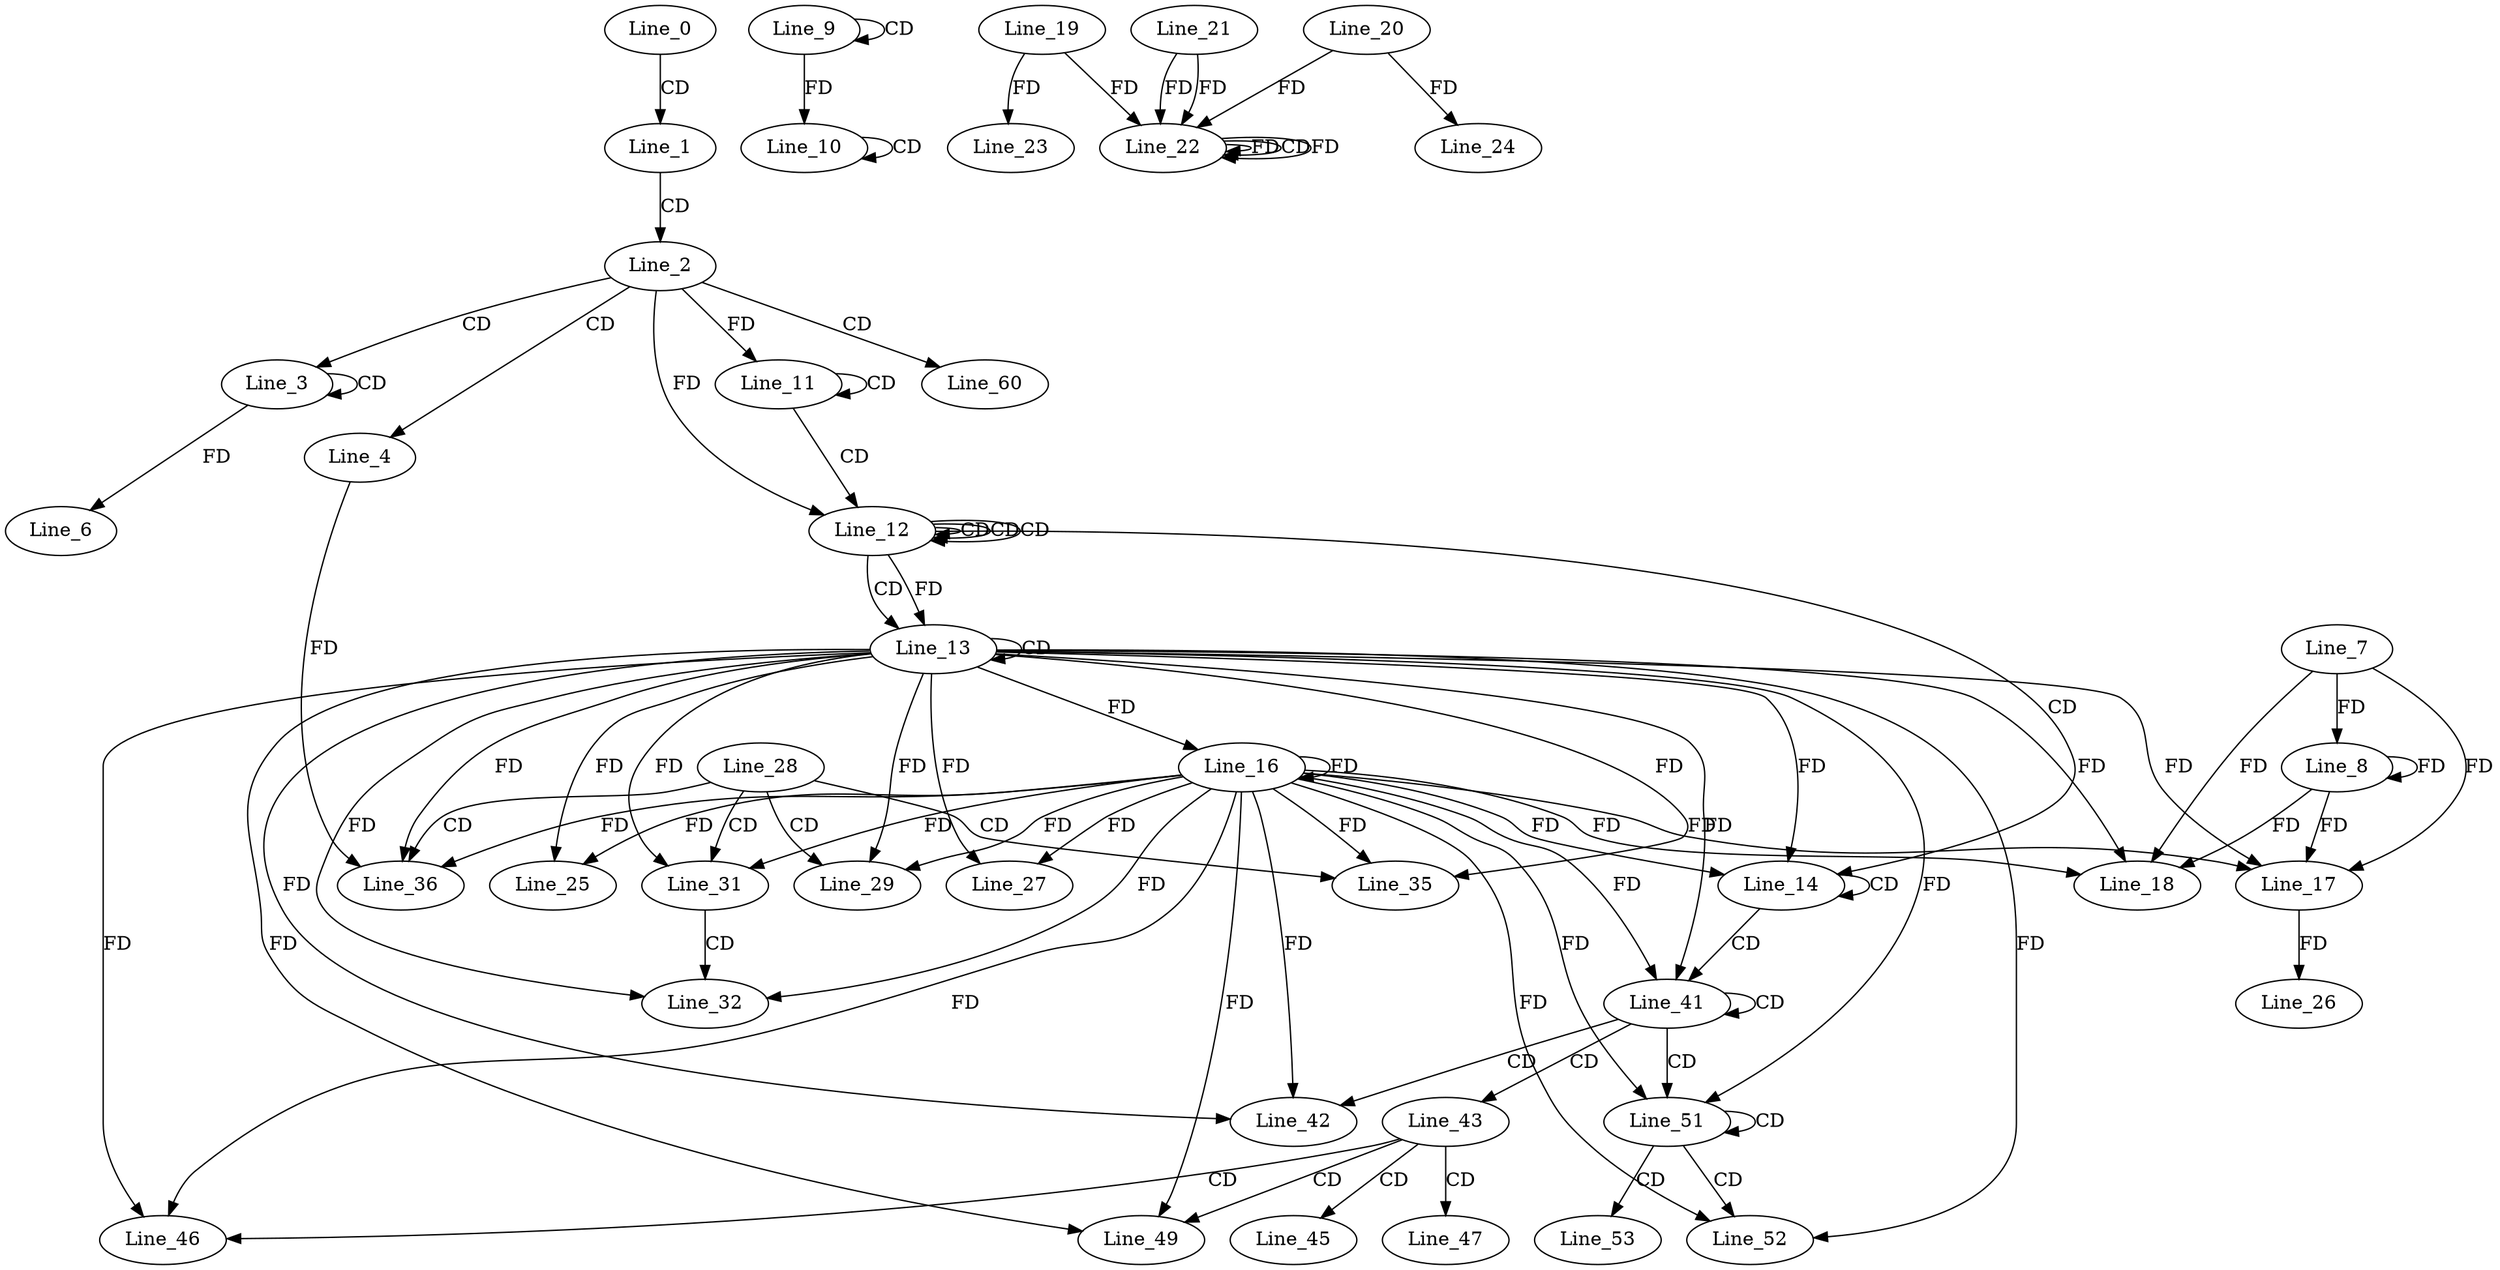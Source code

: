 digraph G {
  Line_0;
  Line_1;
  Line_2;
  Line_3;
  Line_3;
  Line_4;
  Line_6;
  Line_7;
  Line_8;
  Line_8;
  Line_9;
  Line_9;
  Line_10;
  Line_10;
  Line_11;
  Line_11;
  Line_11;
  Line_12;
  Line_12;
  Line_12;
  Line_12;
  Line_13;
  Line_13;
  Line_14;
  Line_14;
  Line_14;
  Line_16;
  Line_16;
  Line_17;
  Line_17;
  Line_18;
  Line_18;
  Line_22;
  Line_21;
  Line_22;
  Line_19;
  Line_22;
  Line_22;
  Line_20;
  Line_23;
  Line_24;
  Line_25;
  Line_17;
  Line_26;
  Line_27;
  Line_28;
  Line_29;
  Line_31;
  Line_31;
  Line_32;
  Line_35;
  Line_36;
  Line_41;
  Line_41;
  Line_41;
  Line_42;
  Line_43;
  Line_45;
  Line_46;
  Line_46;
  Line_47;
  Line_49;
  Line_49;
  Line_51;
  Line_51;
  Line_51;
  Line_52;
  Line_53;
  Line_60;
  Line_0 -> Line_1 [ label="CD" ];
  Line_1 -> Line_2 [ label="CD" ];
  Line_2 -> Line_3 [ label="CD" ];
  Line_3 -> Line_3 [ label="CD" ];
  Line_2 -> Line_4 [ label="CD" ];
  Line_3 -> Line_6 [ label="FD" ];
  Line_7 -> Line_8 [ label="FD" ];
  Line_8 -> Line_8 [ label="FD" ];
  Line_9 -> Line_9 [ label="CD" ];
  Line_10 -> Line_10 [ label="CD" ];
  Line_9 -> Line_10 [ label="FD" ];
  Line_11 -> Line_11 [ label="CD" ];
  Line_2 -> Line_11 [ label="FD" ];
  Line_11 -> Line_12 [ label="CD" ];
  Line_12 -> Line_12 [ label="CD" ];
  Line_12 -> Line_12 [ label="CD" ];
  Line_12 -> Line_12 [ label="CD" ];
  Line_2 -> Line_12 [ label="FD" ];
  Line_12 -> Line_13 [ label="CD" ];
  Line_13 -> Line_13 [ label="CD" ];
  Line_12 -> Line_13 [ label="FD" ];
  Line_12 -> Line_14 [ label="CD" ];
  Line_14 -> Line_14 [ label="CD" ];
  Line_13 -> Line_14 [ label="FD" ];
  Line_13 -> Line_16 [ label="FD" ];
  Line_16 -> Line_16 [ label="FD" ];
  Line_7 -> Line_17 [ label="FD" ];
  Line_8 -> Line_17 [ label="FD" ];
  Line_13 -> Line_17 [ label="FD" ];
  Line_16 -> Line_17 [ label="FD" ];
  Line_7 -> Line_18 [ label="FD" ];
  Line_8 -> Line_18 [ label="FD" ];
  Line_13 -> Line_18 [ label="FD" ];
  Line_16 -> Line_18 [ label="FD" ];
  Line_22 -> Line_22 [ label="FD" ];
  Line_21 -> Line_22 [ label="FD" ];
  Line_19 -> Line_22 [ label="FD" ];
  Line_22 -> Line_22 [ label="CD" ];
  Line_20 -> Line_22 [ label="FD" ];
  Line_22 -> Line_22 [ label="FD" ];
  Line_21 -> Line_22 [ label="FD" ];
  Line_19 -> Line_23 [ label="FD" ];
  Line_20 -> Line_24 [ label="FD" ];
  Line_13 -> Line_25 [ label="FD" ];
  Line_16 -> Line_25 [ label="FD" ];
  Line_17 -> Line_26 [ label="FD" ];
  Line_13 -> Line_27 [ label="FD" ];
  Line_16 -> Line_27 [ label="FD" ];
  Line_28 -> Line_29 [ label="CD" ];
  Line_13 -> Line_29 [ label="FD" ];
  Line_16 -> Line_29 [ label="FD" ];
  Line_28 -> Line_31 [ label="CD" ];
  Line_13 -> Line_31 [ label="FD" ];
  Line_16 -> Line_31 [ label="FD" ];
  Line_31 -> Line_32 [ label="CD" ];
  Line_13 -> Line_32 [ label="FD" ];
  Line_16 -> Line_32 [ label="FD" ];
  Line_28 -> Line_35 [ label="CD" ];
  Line_13 -> Line_35 [ label="FD" ];
  Line_16 -> Line_35 [ label="FD" ];
  Line_28 -> Line_36 [ label="CD" ];
  Line_4 -> Line_36 [ label="FD" ];
  Line_13 -> Line_36 [ label="FD" ];
  Line_16 -> Line_36 [ label="FD" ];
  Line_14 -> Line_41 [ label="CD" ];
  Line_41 -> Line_41 [ label="CD" ];
  Line_13 -> Line_41 [ label="FD" ];
  Line_16 -> Line_41 [ label="FD" ];
  Line_41 -> Line_42 [ label="CD" ];
  Line_13 -> Line_42 [ label="FD" ];
  Line_16 -> Line_42 [ label="FD" ];
  Line_41 -> Line_43 [ label="CD" ];
  Line_43 -> Line_45 [ label="CD" ];
  Line_43 -> Line_46 [ label="CD" ];
  Line_13 -> Line_46 [ label="FD" ];
  Line_16 -> Line_46 [ label="FD" ];
  Line_43 -> Line_47 [ label="CD" ];
  Line_43 -> Line_49 [ label="CD" ];
  Line_13 -> Line_49 [ label="FD" ];
  Line_16 -> Line_49 [ label="FD" ];
  Line_41 -> Line_51 [ label="CD" ];
  Line_51 -> Line_51 [ label="CD" ];
  Line_13 -> Line_51 [ label="FD" ];
  Line_16 -> Line_51 [ label="FD" ];
  Line_51 -> Line_52 [ label="CD" ];
  Line_13 -> Line_52 [ label="FD" ];
  Line_16 -> Line_52 [ label="FD" ];
  Line_51 -> Line_53 [ label="CD" ];
  Line_2 -> Line_60 [ label="CD" ];
  Line_16 -> Line_14 [ label="FD" ];
}
